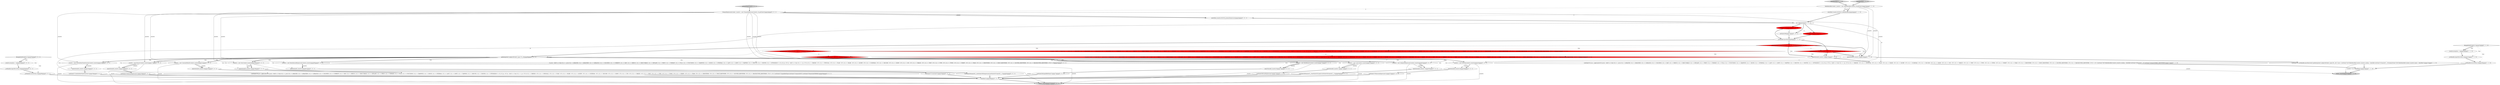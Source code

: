 digraph {
5 [style = filled, label = "getInterpreter().adaptivePredict(_input,98,_ctx)@@@9@@@['1', '0', '0']", fillcolor = red, shape = diamond image = "AAA1AAABBB1BBB"];
11 [style = filled, label = "enterOuterAlt(_localctx,2)@@@26@@@['1', '1', '0']", fillcolor = white, shape = ellipse image = "AAA0AAABBB1BBB"];
15 [style = filled, label = "enterOuterAlt(_localctx,1)@@@10@@@['1', '1', '0']", fillcolor = white, shape = ellipse image = "AAA0AAABBB1BBB"];
50 [style = filled, label = "{setState(585)match(T__0)setState(586)expression()setState(587)match(T__1)}@@@82@@@['0', '0', '1']", fillcolor = white, shape = ellipse image = "AAA0AAABBB3BBB"];
44 [style = filled, label = "enterOuterAlt(_localctx,6)@@@56@@@['0', '0', '1']", fillcolor = white, shape = ellipse image = "AAA0AAABBB3BBB"];
14 [style = filled, label = "int _la@@@5@@@['1', '1', '1']", fillcolor = white, shape = ellipse image = "AAA0AAABBB1BBB"];
12 [style = filled, label = "TableIdentifierContext _localctx = new TableIdentifierContext(_ctx,getState())@@@3@@@['1', '1', '0']", fillcolor = white, shape = ellipse image = "AAA0AAABBB1BBB"];
39 [style = filled, label = "_localctx = new FunctionContext(_localctx)@@@55@@@['0', '0', '1']", fillcolor = white, shape = ellipse image = "AAA0AAABBB3BBB"];
21 [style = filled, label = "getInterpreter().adaptivePredict(_input,100,_ctx)@@@9@@@['0', '1', '0']", fillcolor = red, shape = diamond image = "AAA1AAABBB2BBB"];
9 [style = filled, label = "_errHandler.recover(this,re)@@@48@@@['1', '1', '0']", fillcolor = white, shape = ellipse image = "AAA0AAABBB1BBB"];
42 [style = filled, label = "_errHandler.reportError(this,re)@@@95@@@['0', '0', '1']", fillcolor = white, shape = ellipse image = "AAA0AAABBB3BBB"];
43 [style = filled, label = "RecognitionException re@@@93@@@['0', '0', '1']", fillcolor = white, shape = diamond image = "AAA0AAABBB3BBB"];
52 [style = filled, label = "enterOuterAlt(_localctx,4)@@@32@@@['0', '0', '1']", fillcolor = white, shape = ellipse image = "AAA0AAABBB3BBB"];
37 [style = filled, label = "{exitRule()}@@@98@@@['0', '0', '1']", fillcolor = white, shape = ellipse image = "AAA0AAABBB3BBB"];
61 [style = filled, label = "{setState(576)_la = _input.LA(1)if ((((_la) & ~0x3f) == 0 && ((1L << _la) & ((1L << ANALYZE) | (1L << ANALYZED) | (1L << CATALOGS) | (1L << COLUMNS) | (1L << CURRENT) | (1L << DAY) | (1L << DEBUG) | (1L << EXECUTABLE) | (1L << EXPLAIN) | (1L << FIRST) | (1L << FORMAT) | (1L << FULL) | (1L << FUNCTIONS) | (1L << GRAPHVIZ) | (1L << HOUR) | (1L << INTERVAL) | (1L << LAST) | (1L << LIMIT) | (1L << MAPPED) | (1L << MINUTE) | (1L << MONTH) | (1L << OPTIMIZED))) != 0) || ((((_la - 67)) & ~0x3f) == 0 && ((1L << (_la - 67)) & ((1L << (PARSED - 67)) | (1L << (PHYSICAL - 67)) | (1L << (PLAN - 67)) | (1L << (RLIKE - 67)) | (1L << (QUERY - 67)) | (1L << (SCHEMAS - 67)) | (1L << (SECOND - 67)) | (1L << (SHOW - 67)) | (1L << (SYS - 67)) | (1L << (TABLES - 67)) | (1L << (TEXT - 67)) | (1L << (TYPE - 67)) | (1L << (TYPES - 67)) | (1L << (VERIFY - 67)) | (1L << (YEAR - 67)) | (1L << (IDENTIFIER - 67)) | (1L << (DIGIT_IDENTIFIER - 67)) | (1L << (QUOTED_IDENTIFIER - 67)) | (1L << (BACKQUOTED_IDENTIFIER - 67)))) != 0)) {{setState(573)qualifiedName()setState(574)match(DOT)}}setState(578)match(ASTERISK)}@@@40@@@['0', '0', '1']", fillcolor = white, shape = ellipse image = "AAA0AAABBB3BBB"];
19 [style = filled, label = "getInterpreter().adaptivePredict(_input,99,_ctx)@@@30@@@['0', '1', '0']", fillcolor = red, shape = diamond image = "AAA1AAABBB2BBB"];
36 [style = filled, label = "{setState(570)extractExpression()}@@@19@@@['0', '0', '1']", fillcolor = white, shape = ellipse image = "AAA0AAABBB3BBB"];
47 [style = filled, label = "enterRule(_localctx,60,RULE_primaryExpression)@@@4@@@['0', '0', '1']", fillcolor = white, shape = ellipse image = "AAA0AAABBB3BBB"];
54 [style = filled, label = "enterOuterAlt(_localctx,9)@@@81@@@['0', '0', '1']", fillcolor = white, shape = ellipse image = "AAA0AAABBB3BBB"];
62 [style = filled, label = "_errHandler.recover(this,re)@@@96@@@['0', '0', '1']", fillcolor = white, shape = ellipse image = "AAA0AAABBB3BBB"];
40 [style = filled, label = "{setState(572)constant()}@@@33@@@['0', '0', '1']", fillcolor = white, shape = ellipse image = "AAA0AAABBB3BBB"];
57 [style = filled, label = "_localctx = new CastContext(_localctx)@@@10@@@['0', '0', '1']", fillcolor = white, shape = ellipse image = "AAA0AAABBB3BBB"];
17 [style = filled, label = "_errHandler.sync(this)@@@8@@@['1', '1', '1']", fillcolor = white, shape = ellipse image = "AAA0AAABBB1BBB"];
34 [style = filled, label = "_localctx.exception = re@@@94@@@['0', '0', '1']", fillcolor = white, shape = ellipse image = "AAA0AAABBB3BBB"];
38 [style = filled, label = "{setState(579)functionExpression()}@@@57@@@['0', '0', '1']", fillcolor = white, shape = ellipse image = "AAA0AAABBB3BBB"];
18 [style = filled, label = "_localctx.exception = re@@@46@@@['1', '1', '0']", fillcolor = white, shape = ellipse image = "AAA0AAABBB1BBB"];
53 [style = filled, label = "_localctx = new StarContext(_localctx)@@@38@@@['0', '0', '1']", fillcolor = white, shape = ellipse image = "AAA0AAABBB3BBB"];
48 [style = filled, label = "{setState(584)qualifiedName()}@@@75@@@['0', '0', '1']", fillcolor = white, shape = ellipse image = "AAA0AAABBB3BBB"];
59 [style = filled, label = "enterOuterAlt(_localctx,2)@@@18@@@['0', '0', '1']", fillcolor = white, shape = ellipse image = "AAA0AAABBB3BBB"];
20 [style = filled, label = "setState(750)@@@7@@@['0', '1', '0']", fillcolor = red, shape = ellipse image = "AAA1AAABBB2BBB"];
41 [style = filled, label = "PrimaryExpressionContext _localctx = new PrimaryExpressionContext(_ctx,getState())@@@3@@@['0', '0', '1']", fillcolor = white, shape = ellipse image = "AAA0AAABBB3BBB"];
27 [style = filled, label = "enterOuterAlt(_localctx,1)@@@11@@@['0', '0', '1']", fillcolor = white, shape = ellipse image = "AAA0AAABBB3BBB"];
22 [style = filled, label = "tableIdentifier['0', '1', '0']", fillcolor = lightgray, shape = diamond image = "AAA0AAABBB2BBB"];
35 [style = filled, label = "{setState(569)castExpression()}@@@12@@@['0', '0', '1']", fillcolor = white, shape = ellipse image = "AAA0AAABBB3BBB"];
0 [style = filled, label = "{exitRule()}@@@50@@@['1', '1', '0']", fillcolor = white, shape = ellipse image = "AAA0AAABBB1BBB"];
4 [style = filled, label = "enterRule(_localctx,96,RULE_tableIdentifier)@@@4@@@['1', '1', '0']", fillcolor = white, shape = ellipse image = "AAA0AAABBB1BBB"];
2 [style = filled, label = "tableIdentifier['1', '0', '0']", fillcolor = lightgray, shape = diamond image = "AAA0AAABBB1BBB"];
1 [style = filled, label = "return _localctx@@@53@@@['1', '1', '0']", fillcolor = lightgray, shape = ellipse image = "AAA0AAABBB1BBB"];
32 [style = filled, label = "_localctx = new ConstantDefaultContext(_localctx)@@@31@@@['0', '0', '1']", fillcolor = white, shape = ellipse image = "AAA0AAABBB3BBB"];
28 [style = filled, label = "(((_la) & ~0x3f) == 0 && ((1L << _la) & ((1L << ANALYZE) | (1L << ANALYZED) | (1L << CATALOGS) | (1L << COLUMNS) | (1L << CURRENT) | (1L << DAY) | (1L << DEBUG) | (1L << EXECUTABLE) | (1L << EXPLAIN) | (1L << FIRST) | (1L << FORMAT) | (1L << FULL) | (1L << FUNCTIONS) | (1L << GRAPHVIZ) | (1L << HOUR) | (1L << INTERVAL) | (1L << LAST) | (1L << LIMIT) | (1L << MAPPED) | (1L << MINUTE) | (1L << MONTH) | (1L << OPTIMIZED))) != 0) || ((((_la - 67)) & ~0x3f) == 0 && ((1L << (_la - 67)) & ((1L << (PARSED - 67)) | (1L << (PHYSICAL - 67)) | (1L << (PLAN - 67)) | (1L << (RLIKE - 67)) | (1L << (QUERY - 67)) | (1L << (SCHEMAS - 67)) | (1L << (SECOND - 67)) | (1L << (SHOW - 67)) | (1L << (SYS - 67)) | (1L << (TABLES - 67)) | (1L << (TEXT - 67)) | (1L << (TYPE - 67)) | (1L << (TYPES - 67)) | (1L << (VERIFY - 67)) | (1L << (YEAR - 67)) | (1L << (IDENTIFIER - 67)) | (1L << (DIGIT_IDENTIFIER - 67)) | (1L << (QUOTED_IDENTIFIER - 67)) | (1L << (BACKQUOTED_IDENTIFIER - 67)))) != 0)@@@43@@@['0', '0', '1']", fillcolor = white, shape = diamond image = "AAA0AAABBB3BBB"];
56 [style = filled, label = "setState(589)@@@7@@@['0', '0', '1']", fillcolor = white, shape = ellipse image = "AAA0AAABBB3BBB"];
16 [style = filled, label = "(((_la) & ~0x3f) == 0 && ((1L << _la) & ((1L << ANALYZE) | (1L << ANALYZED) | (1L << CATALOGS) | (1L << COLUMNS) | (1L << CURRENT) | (1L << DAY) | (1L << DEBUG) | (1L << EXECUTABLE) | (1L << EXPLAIN) | (1L << FIRST) | (1L << FORMAT) | (1L << FULL) | (1L << FUNCTIONS) | (1L << GRAPHVIZ) | (1L << HOUR) | (1L << INTERVAL) | (1L << LAST) | (1L << LIMIT) | (1L << MAPPED) | (1L << MINUTE) | (1L << MONTH) | (1L << OPTIMIZED))) != 0) || ((((_la - 67)) & ~0x3f) == 0 && ((1L << (_la - 67)) & ((1L << (PARSED - 67)) | (1L << (PHYSICAL - 67)) | (1L << (PLAN - 67)) | (1L << (RLIKE - 67)) | (1L << (QUERY - 67)) | (1L << (SCHEMAS - 67)) | (1L << (SECOND - 67)) | (1L << (SHOW - 67)) | (1L << (SYS - 67)) | (1L << (TABLES - 67)) | (1L << (TEXT - 67)) | (1L << (TYPE - 67)) | (1L << (TYPES - 67)) | (1L << (VERIFY - 67)) | (1L << (YEAR - 67)) | (1L << (IDENTIFIER - 67)) | (1L << (DIGIT_IDENTIFIER - 67)) | (1L << (QUOTED_IDENTIFIER - 67)) | (1L << (BACKQUOTED_IDENTIFIER - 67)))) != 0)@@@14@@@['1', '0', '0']", fillcolor = red, shape = diamond image = "AAA1AAABBB1BBB"];
33 [style = filled, label = "_localctx = new SubqueryExpressionContext(_localctx)@@@62@@@['0', '0', '1']", fillcolor = white, shape = ellipse image = "AAA0AAABBB3BBB"];
6 [style = filled, label = "getInterpreter().adaptivePredict(_input,97,_ctx)@@@30@@@['1', '0', '0']", fillcolor = red, shape = diamond image = "AAA1AAABBB1BBB"];
45 [style = filled, label = "enterOuterAlt(_localctx,5)@@@39@@@['0', '0', '1']", fillcolor = white, shape = ellipse image = "AAA0AAABBB3BBB"];
60 [style = filled, label = "{setState(580)match(T__0)setState(581)query()setState(582)match(T__1)}@@@64@@@['0', '0', '1']", fillcolor = white, shape = ellipse image = "AAA0AAABBB3BBB"];
13 [style = filled, label = "{setState(741)_la = _input.LA(1)if ((((_la) & ~0x3f) == 0 && ((1L << _la) & ((1L << ANALYZE) | (1L << ANALYZED) | (1L << CATALOGS) | (1L << COLUMNS) | (1L << DAY) | (1L << DEBUG) | (1L << EXECUTABLE) | (1L << EXPLAIN) | (1L << FIRST) | (1L << FORMAT) | (1L << FULL) | (1L << FUNCTIONS) | (1L << GRAPHVIZ) | (1L << HOUR) | (1L << INTERVAL) | (1L << LAST) | (1L << LIMIT) | (1L << MAPPED) | (1L << MINUTE) | (1L << MONTH) | (1L << OPTIMIZED))) != 0) || ((((_la - 67)) & ~0x3f) == 0 && ((1L << (_la - 67)) & ((1L << (PARSED - 67)) | (1L << (PHYSICAL - 67)) | (1L << (PLAN - 67)) | (1L << (RLIKE - 67)) | (1L << (QUERY - 67)) | (1L << (SCHEMAS - 67)) | (1L << (SECOND - 67)) | (1L << (SHOW - 67)) | (1L << (SYS - 67)) | (1L << (TABLES - 67)) | (1L << (TEXT - 67)) | (1L << (TYPE - 67)) | (1L << (TYPES - 67)) | (1L << (VERIFY - 67)) | (1L << (YEAR - 67)) | (1L << (IDENTIFIER - 67)) | (1L << (DIGIT_IDENTIFIER - 67)) | (1L << (QUOTED_IDENTIFIER - 67)) | (1L << (BACKQUOTED_IDENTIFIER - 67)))) != 0)) {{setState(738)((TableIdentifierContext)_localctx).catalog = identifier()setState(739)match(T__3)}}setState(743)match(TABLE_IDENTIFIER)}@@@11@@@['1', '1', '0']", fillcolor = white, shape = ellipse image = "AAA0AAABBB1BBB"];
26 [style = filled, label = "enterOuterAlt(_localctx,7)@@@63@@@['0', '0', '1']", fillcolor = white, shape = ellipse image = "AAA0AAABBB3BBB"];
51 [style = filled, label = "_localctx = new DereferenceContext(_localctx)@@@73@@@['0', '0', '1']", fillcolor = white, shape = ellipse image = "AAA0AAABBB3BBB"];
49 [style = filled, label = "return _localctx@@@101@@@['0', '0', '1']", fillcolor = lightgray, shape = ellipse image = "AAA0AAABBB3BBB"];
3 [style = filled, label = "{setState(747)_errHandler.sync(this)switch (getInterpreter().adaptivePredict(_input,99,_ctx)) {case 1:{setState(744)((TableIdentifierContext)_localctx).catalog = identifier()setState(745)match(T__3)}breaksetState(749)((TableIdentifierContext)_localctx).name = identifier()}@@@27@@@['1', '1', '0']", fillcolor = white, shape = ellipse image = "AAA0AAABBB1BBB"];
55 [style = filled, label = "primaryExpression['0', '0', '1']", fillcolor = lightgray, shape = diamond image = "AAA0AAABBB3BBB"];
25 [style = filled, label = "{setState(571)builtinDateTimeFunction()}@@@26@@@['0', '0', '1']", fillcolor = white, shape = ellipse image = "AAA0AAABBB3BBB"];
31 [style = filled, label = "enterOuterAlt(_localctx,3)@@@25@@@['0', '0', '1']", fillcolor = white, shape = ellipse image = "AAA0AAABBB3BBB"];
46 [style = filled, label = "_localctx = new ExtractContext(_localctx)@@@17@@@['0', '0', '1']", fillcolor = white, shape = ellipse image = "AAA0AAABBB3BBB"];
30 [style = filled, label = "_localctx = new CurrentDateTimeFunctionContext(_localctx)@@@24@@@['0', '0', '1']", fillcolor = white, shape = ellipse image = "AAA0AAABBB3BBB"];
8 [style = filled, label = "_errHandler.reportError(this,re)@@@47@@@['1', '1', '0']", fillcolor = white, shape = ellipse image = "AAA0AAABBB1BBB"];
10 [style = filled, label = "setState(743)@@@7@@@['1', '0', '0']", fillcolor = red, shape = ellipse image = "AAA1AAABBB1BBB"];
24 [style = filled, label = "getInterpreter().adaptivePredict(_input,79,_ctx)@@@9@@@['0', '0', '1']", fillcolor = white, shape = diamond image = "AAA0AAABBB3BBB"];
7 [style = filled, label = "RecognitionException re@@@45@@@['1', '1', '0']", fillcolor = white, shape = diamond image = "AAA0AAABBB1BBB"];
29 [style = filled, label = "enterOuterAlt(_localctx,8)@@@74@@@['0', '0', '1']", fillcolor = white, shape = ellipse image = "AAA0AAABBB3BBB"];
58 [style = filled, label = "_localctx = new ParenthesizedExpressionContext(_localctx)@@@80@@@['0', '0', '1']", fillcolor = white, shape = ellipse image = "AAA0AAABBB3BBB"];
23 [style = filled, label = "(((_la) & ~0x3f) == 0 && ((1L << _la) & ((1L << ANALYZE) | (1L << ANALYZED) | (1L << CATALOGS) | (1L << COLUMNS) | (1L << DAY) | (1L << DEBUG) | (1L << EXECUTABLE) | (1L << EXPLAIN) | (1L << FIRST) | (1L << FORMAT) | (1L << FULL) | (1L << FUNCTIONS) | (1L << GRAPHVIZ) | (1L << HOUR) | (1L << INTERVAL) | (1L << LAST) | (1L << LIMIT) | (1L << MAPPED) | (1L << MINUTE) | (1L << MONTH) | (1L << OPTIMIZED))) != 0) || ((((_la - 67)) & ~0x3f) == 0 && ((1L << (_la - 67)) & ((1L << (PARSED - 67)) | (1L << (PHYSICAL - 67)) | (1L << (PLAN - 67)) | (1L << (RLIKE - 67)) | (1L << (QUERY - 67)) | (1L << (SCHEMAS - 67)) | (1L << (SECOND - 67)) | (1L << (SHOW - 67)) | (1L << (SYS - 67)) | (1L << (TABLES - 67)) | (1L << (TEXT - 67)) | (1L << (TYPE - 67)) | (1L << (TYPES - 67)) | (1L << (VERIFY - 67)) | (1L << (YEAR - 67)) | (1L << (IDENTIFIER - 67)) | (1L << (DIGIT_IDENTIFIER - 67)) | (1L << (QUOTED_IDENTIFIER - 67)) | (1L << (BACKQUOTED_IDENTIFIER - 67)))) != 0)@@@14@@@['0', '1', '0']", fillcolor = red, shape = diamond image = "AAA1AAABBB2BBB"];
43->62 [style = dotted, label="true"];
61->37 [style = bold, label=""];
21->11 [style = dotted, label="true"];
37->49 [style = bold, label=""];
21->15 [style = dotted, label="true"];
30->49 [style = solid, label="_localctx"];
58->54 [style = solid, label="_localctx"];
32->52 [style = bold, label=""];
21->15 [style = bold, label=""];
24->32 [style = bold, label=""];
24->58 [style = bold, label=""];
24->57 [style = bold, label=""];
5->24 [style = dashed, label="0"];
41->57 [style = solid, label="_localctx"];
24->39 [style = bold, label=""];
15->57 [style = dashed, label="0"];
5->15 [style = bold, label=""];
24->33 [style = dotted, label="true"];
13->1 [style = solid, label="_localctx"];
10->17 [style = bold, label=""];
57->27 [style = solid, label="_localctx"];
24->27 [style = dotted, label="true"];
12->11 [style = solid, label="_localctx"];
14->61 [style = solid, label="_la"];
58->49 [style = solid, label="_localctx"];
24->30 [style = bold, label=""];
33->26 [style = solid, label="_localctx"];
26->60 [style = bold, label=""];
5->11 [style = dotted, label="true"];
45->61 [style = bold, label=""];
35->37 [style = bold, label=""];
21->23 [style = dotted, label="true"];
11->39 [style = dashed, label="0"];
46->49 [style = solid, label="_localctx"];
10->20 [style = dashed, label="0"];
24->57 [style = dotted, label="true"];
24->53 [style = bold, label=""];
17->21 [style = bold, label=""];
24->46 [style = bold, label=""];
46->59 [style = bold, label=""];
40->37 [style = bold, label=""];
14->20 [style = bold, label=""];
57->49 [style = solid, label="_localctx"];
17->5 [style = bold, label=""];
48->37 [style = bold, label=""];
15->13 [style = bold, label=""];
55->41 [style = bold, label=""];
46->59 [style = solid, label="_localctx"];
50->37 [style = bold, label=""];
51->29 [style = solid, label="_localctx"];
5->6 [style = dotted, label="true"];
14->10 [style = bold, label=""];
34->42 [style = bold, label=""];
14->56 [style = bold, label=""];
58->54 [style = bold, label=""];
41->46 [style = solid, label="_localctx"];
44->38 [style = bold, label=""];
3->0 [style = bold, label=""];
24->52 [style = dotted, label="true"];
30->31 [style = solid, label="_localctx"];
3->1 [style = solid, label="_localctx"];
21->11 [style = bold, label=""];
38->37 [style = bold, label=""];
25->37 [style = bold, label=""];
24->59 [style = dotted, label="true"];
24->26 [style = dotted, label="true"];
6->19 [style = dashed, label="0"];
12->4 [style = solid, label="_localctx"];
10->56 [style = dashed, label="0"];
5->11 [style = bold, label=""];
36->37 [style = bold, label=""];
41->53 [style = solid, label="_localctx"];
7->8 [style = dotted, label="true"];
43->34 [style = bold, label=""];
24->58 [style = dotted, label="true"];
41->33 [style = solid, label="_localctx"];
13->0 [style = bold, label=""];
24->51 [style = dotted, label="true"];
41->39 [style = solid, label="_localctx"];
24->51 [style = bold, label=""];
51->49 [style = solid, label="_localctx"];
4->14 [style = bold, label=""];
60->37 [style = bold, label=""];
31->25 [style = bold, label=""];
24->32 [style = dotted, label="true"];
39->44 [style = solid, label="_localctx"];
24->39 [style = dotted, label="true"];
24->44 [style = dotted, label="true"];
24->30 [style = dotted, label="true"];
53->49 [style = solid, label="_localctx"];
5->15 [style = dotted, label="true"];
27->35 [style = bold, label=""];
12->41 [style = dashed, label="0"];
33->49 [style = solid, label="_localctx"];
33->26 [style = bold, label=""];
51->29 [style = bold, label=""];
24->33 [style = bold, label=""];
32->52 [style = solid, label="_localctx"];
11->3 [style = bold, label=""];
30->31 [style = bold, label=""];
52->40 [style = bold, label=""];
0->1 [style = bold, label=""];
5->16 [style = dotted, label="true"];
7->18 [style = dotted, label="true"];
7->18 [style = bold, label=""];
24->45 [style = dotted, label="true"];
5->21 [style = dashed, label="0"];
18->8 [style = bold, label=""];
41->47 [style = bold, label=""];
24->46 [style = dotted, label="true"];
42->62 [style = bold, label=""];
39->49 [style = solid, label="_localctx"];
41->58 [style = solid, label="_localctx"];
24->53 [style = dotted, label="true"];
20->17 [style = bold, label=""];
41->51 [style = solid, label="_localctx"];
9->0 [style = bold, label=""];
39->44 [style = bold, label=""];
24->29 [style = dotted, label="true"];
24->31 [style = dotted, label="true"];
4->47 [style = dashed, label="0"];
16->23 [style = dashed, label="0"];
7->9 [style = dotted, label="true"];
43->42 [style = dotted, label="true"];
24->28 [style = dotted, label="true"];
41->30 [style = solid, label="_localctx"];
41->32 [style = solid, label="_localctx"];
12->15 [style = solid, label="_localctx"];
43->34 [style = dotted, label="true"];
2->12 [style = bold, label=""];
56->17 [style = bold, label=""];
54->50 [style = bold, label=""];
17->24 [style = bold, label=""];
53->45 [style = solid, label="_localctx"];
57->27 [style = bold, label=""];
32->49 [style = solid, label="_localctx"];
12->4 [style = bold, label=""];
62->37 [style = bold, label=""];
22->12 [style = bold, label=""];
21->19 [style = dotted, label="true"];
8->9 [style = bold, label=""];
59->36 [style = bold, label=""];
24->54 [style = dotted, label="true"];
14->13 [style = solid, label="_la"];
29->48 [style = bold, label=""];
41->47 [style = solid, label="_localctx"];
47->14 [style = bold, label=""];
53->45 [style = bold, label=""];
}
